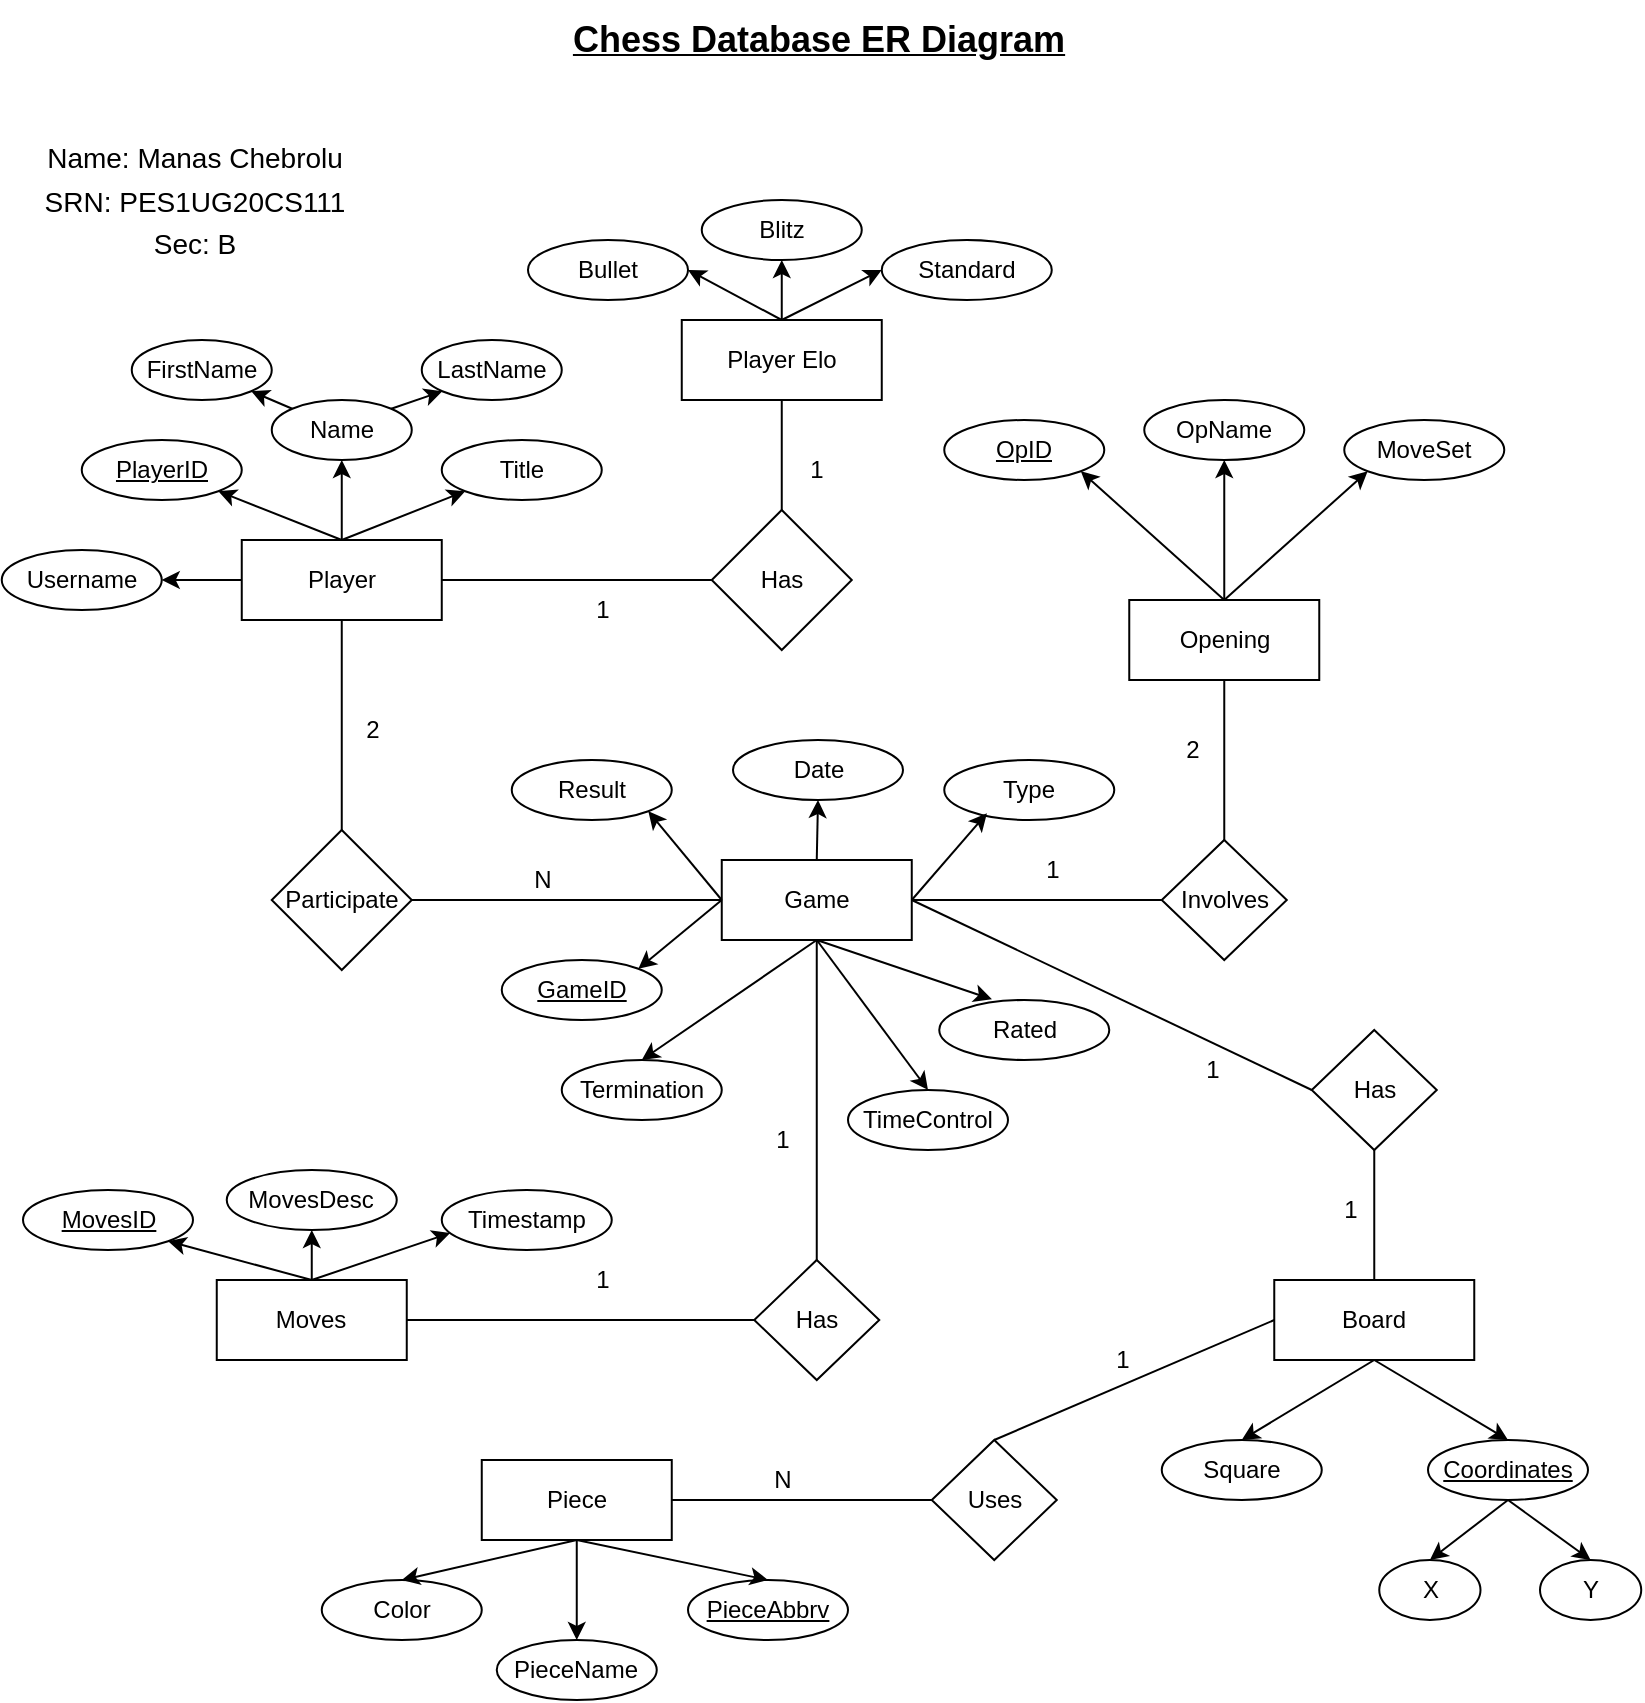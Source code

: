 <mxfile version="20.3.0" type="device"><diagram id="R2lEEEUBdFMjLlhIrx00" name="Page-1"><mxGraphModel dx="1038" dy="649" grid="1" gridSize="10" guides="1" tooltips="1" connect="1" arrows="1" fold="1" page="1" pageScale="1" pageWidth="827" pageHeight="1169" math="0" shadow="0" extFonts="Permanent Marker^https://fonts.googleapis.com/css?family=Permanent+Marker"><root><mxCell id="0"/><mxCell id="1" parent="0"/><mxCell id="WM01MD9gDW_-L4FgjYkl-1" value="Player" style="rounded=0;whiteSpace=wrap;html=1;" parent="1" vertex="1"><mxGeometry x="126.88" y="280" width="100" height="40" as="geometry"/></mxCell><mxCell id="WM01MD9gDW_-L4FgjYkl-2" value="Name" style="ellipse;whiteSpace=wrap;html=1;" parent="1" vertex="1"><mxGeometry x="141.88" y="210" width="70" height="30" as="geometry"/></mxCell><mxCell id="WM01MD9gDW_-L4FgjYkl-3" value="Title" style="ellipse;whiteSpace=wrap;html=1;" parent="1" vertex="1"><mxGeometry x="226.88" y="230" width="80" height="30" as="geometry"/></mxCell><mxCell id="WM01MD9gDW_-L4FgjYkl-4" value="&lt;u&gt;PlayerID&lt;/u&gt;" style="ellipse;whiteSpace=wrap;html=1;" parent="1" vertex="1"><mxGeometry x="46.88" y="230" width="80" height="30" as="geometry"/></mxCell><mxCell id="WM01MD9gDW_-L4FgjYkl-6" value="Blitz" style="ellipse;whiteSpace=wrap;html=1;" parent="1" vertex="1"><mxGeometry x="356.88" y="110" width="80" height="30" as="geometry"/></mxCell><mxCell id="WM01MD9gDW_-L4FgjYkl-8" value="Standard" style="ellipse;whiteSpace=wrap;html=1;" parent="1" vertex="1"><mxGeometry x="446.88" y="130" width="85" height="30" as="geometry"/></mxCell><mxCell id="WM01MD9gDW_-L4FgjYkl-10" value="" style="endArrow=classic;html=1;rounded=0;entryX=1;entryY=1;entryDx=0;entryDy=0;exitX=0.5;exitY=0;exitDx=0;exitDy=0;" parent="1" source="WM01MD9gDW_-L4FgjYkl-1" target="WM01MD9gDW_-L4FgjYkl-4" edge="1"><mxGeometry width="50" height="50" relative="1" as="geometry"><mxPoint x="166.88" y="500" as="sourcePoint"/><mxPoint x="216.88" y="450" as="targetPoint"/></mxGeometry></mxCell><mxCell id="WM01MD9gDW_-L4FgjYkl-11" value="" style="endArrow=classic;html=1;rounded=0;entryX=0.5;entryY=1;entryDx=0;entryDy=0;exitX=0.5;exitY=0;exitDx=0;exitDy=0;" parent="1" source="WM01MD9gDW_-L4FgjYkl-1" target="WM01MD9gDW_-L4FgjYkl-2" edge="1"><mxGeometry width="50" height="50" relative="1" as="geometry"><mxPoint x="186.88" y="510" as="sourcePoint"/><mxPoint x="236.88" y="460" as="targetPoint"/></mxGeometry></mxCell><mxCell id="WM01MD9gDW_-L4FgjYkl-12" value="" style="endArrow=classic;html=1;rounded=0;entryX=0;entryY=1;entryDx=0;entryDy=0;exitX=0.5;exitY=0;exitDx=0;exitDy=0;" parent="1" source="WM01MD9gDW_-L4FgjYkl-1" target="WM01MD9gDW_-L4FgjYkl-3" edge="1"><mxGeometry width="50" height="50" relative="1" as="geometry"><mxPoint x="136.88" y="490" as="sourcePoint"/><mxPoint x="186.88" y="440" as="targetPoint"/></mxGeometry></mxCell><mxCell id="WM01MD9gDW_-L4FgjYkl-14" value="" style="endArrow=classic;html=1;rounded=0;entryX=0.5;entryY=1;entryDx=0;entryDy=0;exitX=0.5;exitY=0;exitDx=0;exitDy=0;" parent="1" source="YymzZHnrcZ0pDwxEVzKF-1" target="WM01MD9gDW_-L4FgjYkl-6" edge="1"><mxGeometry width="50" height="50" relative="1" as="geometry"><mxPoint x="487.51" y="120" as="sourcePoint"/><mxPoint x="357.51" y="280" as="targetPoint"/></mxGeometry></mxCell><mxCell id="WM01MD9gDW_-L4FgjYkl-16" value="" style="endArrow=classic;html=1;rounded=0;entryX=0;entryY=0.5;entryDx=0;entryDy=0;exitX=0.5;exitY=0;exitDx=0;exitDy=0;" parent="1" source="YymzZHnrcZ0pDwxEVzKF-1" target="WM01MD9gDW_-L4FgjYkl-8" edge="1"><mxGeometry width="50" height="50" relative="1" as="geometry"><mxPoint x="442.51" y="135" as="sourcePoint"/><mxPoint x="457.51" y="270" as="targetPoint"/></mxGeometry></mxCell><mxCell id="WM01MD9gDW_-L4FgjYkl-17" value="Game" style="rounded=0;whiteSpace=wrap;html=1;" parent="1" vertex="1"><mxGeometry x="366.88" y="440" width="95" height="40" as="geometry"/></mxCell><mxCell id="WM01MD9gDW_-L4FgjYkl-18" value="Participate" style="rhombus;whiteSpace=wrap;html=1;" parent="1" vertex="1"><mxGeometry x="141.88" y="425" width="70" height="70" as="geometry"/></mxCell><mxCell id="WM01MD9gDW_-L4FgjYkl-19" value="" style="endArrow=none;html=1;rounded=0;entryX=0.5;entryY=1;entryDx=0;entryDy=0;exitX=0.5;exitY=0;exitDx=0;exitDy=0;" parent="1" source="WM01MD9gDW_-L4FgjYkl-18" target="WM01MD9gDW_-L4FgjYkl-1" edge="1"><mxGeometry width="50" height="50" relative="1" as="geometry"><mxPoint x="386.88" y="580" as="sourcePoint"/><mxPoint x="436.88" y="530" as="targetPoint"/></mxGeometry></mxCell><mxCell id="WM01MD9gDW_-L4FgjYkl-20" value="" style="endArrow=none;html=1;rounded=0;entryX=1;entryY=0.5;entryDx=0;entryDy=0;exitX=0;exitY=0.5;exitDx=0;exitDy=0;" parent="1" source="WM01MD9gDW_-L4FgjYkl-17" target="WM01MD9gDW_-L4FgjYkl-18" edge="1"><mxGeometry width="50" height="50" relative="1" as="geometry"><mxPoint x="456.88" y="590" as="sourcePoint"/><mxPoint x="506.88" y="540" as="targetPoint"/></mxGeometry></mxCell><mxCell id="WM01MD9gDW_-L4FgjYkl-21" value="&lt;u&gt;GameID&lt;/u&gt;" style="ellipse;whiteSpace=wrap;html=1;" parent="1" vertex="1"><mxGeometry x="256.88" y="490" width="80" height="30" as="geometry"/></mxCell><mxCell id="WM01MD9gDW_-L4FgjYkl-22" value="Termination" style="ellipse;whiteSpace=wrap;html=1;" parent="1" vertex="1"><mxGeometry x="286.88" y="540" width="80" height="30" as="geometry"/></mxCell><mxCell id="WM01MD9gDW_-L4FgjYkl-23" value="Result" style="ellipse;whiteSpace=wrap;html=1;" parent="1" vertex="1"><mxGeometry x="261.88" y="390" width="80" height="30" as="geometry"/></mxCell><mxCell id="WM01MD9gDW_-L4FgjYkl-24" value="TimeControl" style="ellipse;whiteSpace=wrap;html=1;" parent="1" vertex="1"><mxGeometry x="430" y="555" width="80" height="30" as="geometry"/></mxCell><mxCell id="WM01MD9gDW_-L4FgjYkl-27" value="" style="endArrow=classic;html=1;rounded=0;entryX=1;entryY=0;entryDx=0;entryDy=0;exitX=0;exitY=0.5;exitDx=0;exitDy=0;" parent="1" source="WM01MD9gDW_-L4FgjYkl-17" target="WM01MD9gDW_-L4FgjYkl-21" edge="1"><mxGeometry width="50" height="50" relative="1" as="geometry"><mxPoint x="296.88" y="650" as="sourcePoint"/><mxPoint x="346.88" y="600" as="targetPoint"/></mxGeometry></mxCell><mxCell id="WM01MD9gDW_-L4FgjYkl-28" value="" style="endArrow=classic;html=1;rounded=0;entryX=0.5;entryY=0;entryDx=0;entryDy=0;exitX=0.5;exitY=1;exitDx=0;exitDy=0;" parent="1" source="WM01MD9gDW_-L4FgjYkl-17" target="WM01MD9gDW_-L4FgjYkl-22" edge="1"><mxGeometry width="50" height="50" relative="1" as="geometry"><mxPoint x="226.88" y="680" as="sourcePoint"/><mxPoint x="276.88" y="630" as="targetPoint"/></mxGeometry></mxCell><mxCell id="WM01MD9gDW_-L4FgjYkl-29" value="" style="endArrow=classic;html=1;rounded=0;entryX=1;entryY=1;entryDx=0;entryDy=0;exitX=0;exitY=0.5;exitDx=0;exitDy=0;" parent="1" source="WM01MD9gDW_-L4FgjYkl-17" target="WM01MD9gDW_-L4FgjYkl-23" edge="1"><mxGeometry width="50" height="50" relative="1" as="geometry"><mxPoint x="286.88" y="690" as="sourcePoint"/><mxPoint x="336.88" y="640" as="targetPoint"/></mxGeometry></mxCell><mxCell id="WM01MD9gDW_-L4FgjYkl-30" value="" style="endArrow=classic;html=1;rounded=0;entryX=0.5;entryY=0;entryDx=0;entryDy=0;exitX=0.5;exitY=1;exitDx=0;exitDy=0;" parent="1" source="WM01MD9gDW_-L4FgjYkl-17" target="WM01MD9gDW_-L4FgjYkl-24" edge="1"><mxGeometry width="50" height="50" relative="1" as="geometry"><mxPoint x="226.88" y="680" as="sourcePoint"/><mxPoint x="276.88" y="630" as="targetPoint"/></mxGeometry></mxCell><mxCell id="WM01MD9gDW_-L4FgjYkl-33" value="Date" style="ellipse;whiteSpace=wrap;html=1;" parent="1" vertex="1"><mxGeometry x="372.5" y="380" width="85" height="30" as="geometry"/></mxCell><mxCell id="WM01MD9gDW_-L4FgjYkl-34" value="FirstName" style="ellipse;whiteSpace=wrap;html=1;" parent="1" vertex="1"><mxGeometry x="71.88" y="180" width="70" height="30" as="geometry"/></mxCell><mxCell id="WM01MD9gDW_-L4FgjYkl-35" value="LastName" style="ellipse;whiteSpace=wrap;html=1;" parent="1" vertex="1"><mxGeometry x="216.88" y="180" width="70" height="30" as="geometry"/></mxCell><mxCell id="WM01MD9gDW_-L4FgjYkl-36" value="" style="endArrow=classic;html=1;rounded=0;entryX=1;entryY=1;entryDx=0;entryDy=0;exitX=0;exitY=0;exitDx=0;exitDy=0;" parent="1" source="WM01MD9gDW_-L4FgjYkl-2" target="WM01MD9gDW_-L4FgjYkl-34" edge="1"><mxGeometry width="50" height="50" relative="1" as="geometry"><mxPoint x="46.88" y="400" as="sourcePoint"/><mxPoint x="96.88" y="350" as="targetPoint"/></mxGeometry></mxCell><mxCell id="WM01MD9gDW_-L4FgjYkl-37" value="" style="endArrow=classic;html=1;rounded=0;entryX=0;entryY=1;entryDx=0;entryDy=0;exitX=1;exitY=0;exitDx=0;exitDy=0;" parent="1" source="WM01MD9gDW_-L4FgjYkl-2" target="WM01MD9gDW_-L4FgjYkl-35" edge="1"><mxGeometry width="50" height="50" relative="1" as="geometry"><mxPoint x="46.88" y="410" as="sourcePoint"/><mxPoint x="96.88" y="360" as="targetPoint"/></mxGeometry></mxCell><mxCell id="WM01MD9gDW_-L4FgjYkl-38" value="" style="endArrow=classic;html=1;rounded=0;entryX=0.5;entryY=1;entryDx=0;entryDy=0;exitX=0.5;exitY=0;exitDx=0;exitDy=0;" parent="1" source="WM01MD9gDW_-L4FgjYkl-17" target="WM01MD9gDW_-L4FgjYkl-33" edge="1"><mxGeometry width="50" height="50" relative="1" as="geometry"><mxPoint x="146.88" y="600" as="sourcePoint"/><mxPoint x="196.88" y="550" as="targetPoint"/></mxGeometry></mxCell><mxCell id="WM01MD9gDW_-L4FgjYkl-40" value="N" style="text;html=1;align=center;verticalAlign=middle;resizable=0;points=[];autosize=1;strokeColor=none;fillColor=none;" parent="1" vertex="1"><mxGeometry x="261.88" y="435" width="30" height="30" as="geometry"/></mxCell><mxCell id="WM01MD9gDW_-L4FgjYkl-41" value="2" style="text;html=1;align=center;verticalAlign=middle;resizable=0;points=[];autosize=1;strokeColor=none;fillColor=none;" parent="1" vertex="1"><mxGeometry x="176.88" y="360" width="30" height="30" as="geometry"/></mxCell><mxCell id="WM01MD9gDW_-L4FgjYkl-46" value="Username" style="ellipse;whiteSpace=wrap;html=1;" parent="1" vertex="1"><mxGeometry x="6.88" y="285" width="80" height="30" as="geometry"/></mxCell><mxCell id="WM01MD9gDW_-L4FgjYkl-48" value="" style="endArrow=classic;html=1;rounded=0;entryX=1;entryY=0.5;entryDx=0;entryDy=0;exitX=0;exitY=0.5;exitDx=0;exitDy=0;" parent="1" source="WM01MD9gDW_-L4FgjYkl-1" target="WM01MD9gDW_-L4FgjYkl-46" edge="1"><mxGeometry width="50" height="50" relative="1" as="geometry"><mxPoint x="16.88" y="600" as="sourcePoint"/><mxPoint x="66.88" y="550" as="targetPoint"/></mxGeometry></mxCell><mxCell id="WM01MD9gDW_-L4FgjYkl-51" value="Has" style="rhombus;whiteSpace=wrap;html=1;" parent="1" vertex="1"><mxGeometry x="383.13" y="640" width="62.5" height="60" as="geometry"/></mxCell><mxCell id="WM01MD9gDW_-L4FgjYkl-54" value="" style="endArrow=none;html=1;rounded=0;entryX=0.5;entryY=1;entryDx=0;entryDy=0;exitX=0.5;exitY=0;exitDx=0;exitDy=0;" parent="1" source="WM01MD9gDW_-L4FgjYkl-51" target="WM01MD9gDW_-L4FgjYkl-17" edge="1"><mxGeometry width="50" height="50" relative="1" as="geometry"><mxPoint x="166.88" y="710" as="sourcePoint"/><mxPoint x="216.88" y="660" as="targetPoint"/></mxGeometry></mxCell><mxCell id="WM01MD9gDW_-L4FgjYkl-55" value="Moves" style="rounded=0;whiteSpace=wrap;html=1;" parent="1" vertex="1"><mxGeometry x="114.38" y="650" width="95" height="40" as="geometry"/></mxCell><mxCell id="WM01MD9gDW_-L4FgjYkl-56" value="&lt;u&gt;MovesID&lt;/u&gt;" style="ellipse;whiteSpace=wrap;html=1;" parent="1" vertex="1"><mxGeometry x="17.5" y="605" width="85" height="30" as="geometry"/></mxCell><mxCell id="WM01MD9gDW_-L4FgjYkl-57" value="MovesDesc" style="ellipse;whiteSpace=wrap;html=1;" parent="1" vertex="1"><mxGeometry x="119.38" y="595" width="85" height="30" as="geometry"/></mxCell><mxCell id="WM01MD9gDW_-L4FgjYkl-58" value="Timestamp" style="ellipse;whiteSpace=wrap;html=1;" parent="1" vertex="1"><mxGeometry x="226.88" y="605" width="85" height="30" as="geometry"/></mxCell><mxCell id="WM01MD9gDW_-L4FgjYkl-60" value="" style="endArrow=classic;html=1;rounded=0;exitX=0.5;exitY=0;exitDx=0;exitDy=0;entryX=0.049;entryY=0.718;entryDx=0;entryDy=0;entryPerimeter=0;" parent="1" source="WM01MD9gDW_-L4FgjYkl-55" target="WM01MD9gDW_-L4FgjYkl-58" edge="1"><mxGeometry width="50" height="50" relative="1" as="geometry"><mxPoint x="-50.62" y="660" as="sourcePoint"/><mxPoint x="-0.62" y="610" as="targetPoint"/></mxGeometry></mxCell><mxCell id="WM01MD9gDW_-L4FgjYkl-61" value="" style="endArrow=classic;html=1;rounded=0;entryX=0.5;entryY=1;entryDx=0;entryDy=0;exitX=0.5;exitY=0;exitDx=0;exitDy=0;" parent="1" source="WM01MD9gDW_-L4FgjYkl-55" target="WM01MD9gDW_-L4FgjYkl-57" edge="1"><mxGeometry width="50" height="50" relative="1" as="geometry"><mxPoint x="39.38" y="730" as="sourcePoint"/><mxPoint x="89.38" y="680" as="targetPoint"/></mxGeometry></mxCell><mxCell id="WM01MD9gDW_-L4FgjYkl-62" value="" style="endArrow=classic;html=1;rounded=0;entryX=1;entryY=1;entryDx=0;entryDy=0;exitX=0.5;exitY=0;exitDx=0;exitDy=0;" parent="1" source="WM01MD9gDW_-L4FgjYkl-55" target="WM01MD9gDW_-L4FgjYkl-56" edge="1"><mxGeometry width="50" height="50" relative="1" as="geometry"><mxPoint x="29.38" y="740" as="sourcePoint"/><mxPoint x="79.38" y="690" as="targetPoint"/></mxGeometry></mxCell><mxCell id="WM01MD9gDW_-L4FgjYkl-63" value="" style="endArrow=none;html=1;rounded=0;entryX=0;entryY=0.5;entryDx=0;entryDy=0;exitX=1;exitY=0.5;exitDx=0;exitDy=0;" parent="1" source="WM01MD9gDW_-L4FgjYkl-55" target="WM01MD9gDW_-L4FgjYkl-51" edge="1"><mxGeometry width="50" height="50" relative="1" as="geometry"><mxPoint x="216.88" y="790" as="sourcePoint"/><mxPoint x="266.88" y="740" as="targetPoint"/></mxGeometry></mxCell><mxCell id="WM01MD9gDW_-L4FgjYkl-64" value="Opening" style="rounded=0;whiteSpace=wrap;html=1;" parent="1" vertex="1"><mxGeometry x="570.63" y="310" width="95" height="40" as="geometry"/></mxCell><mxCell id="WM01MD9gDW_-L4FgjYkl-65" value="&lt;u&gt;OpID&lt;/u&gt;" style="ellipse;whiteSpace=wrap;html=1;" parent="1" vertex="1"><mxGeometry x="478.13" y="220" width="80" height="30" as="geometry"/></mxCell><mxCell id="WM01MD9gDW_-L4FgjYkl-66" value="OpName" style="ellipse;whiteSpace=wrap;html=1;" parent="1" vertex="1"><mxGeometry x="578.13" y="210" width="80" height="30" as="geometry"/></mxCell><mxCell id="WM01MD9gDW_-L4FgjYkl-68" value="MoveSet" style="ellipse;whiteSpace=wrap;html=1;" parent="1" vertex="1"><mxGeometry x="678.13" y="220" width="80" height="30" as="geometry"/></mxCell><mxCell id="WM01MD9gDW_-L4FgjYkl-69" value="" style="endArrow=classic;html=1;rounded=0;entryX=1;entryY=1;entryDx=0;entryDy=0;exitX=0.5;exitY=0;exitDx=0;exitDy=0;" parent="1" source="WM01MD9gDW_-L4FgjYkl-64" target="WM01MD9gDW_-L4FgjYkl-65" edge="1"><mxGeometry width="50" height="50" relative="1" as="geometry"><mxPoint x="546.88" y="310" as="sourcePoint"/><mxPoint x="596.88" y="260" as="targetPoint"/></mxGeometry></mxCell><mxCell id="WM01MD9gDW_-L4FgjYkl-70" value="" style="endArrow=classic;html=1;rounded=0;entryX=0.5;entryY=1;entryDx=0;entryDy=0;exitX=0.5;exitY=0;exitDx=0;exitDy=0;" parent="1" source="WM01MD9gDW_-L4FgjYkl-64" target="WM01MD9gDW_-L4FgjYkl-66" edge="1"><mxGeometry width="50" height="50" relative="1" as="geometry"><mxPoint x="576.88" y="320" as="sourcePoint"/><mxPoint x="626.88" y="270" as="targetPoint"/></mxGeometry></mxCell><mxCell id="WM01MD9gDW_-L4FgjYkl-71" value="" style="endArrow=classic;html=1;rounded=0;entryX=0;entryY=1;entryDx=0;entryDy=0;exitX=0.5;exitY=0;exitDx=0;exitDy=0;" parent="1" source="WM01MD9gDW_-L4FgjYkl-64" target="WM01MD9gDW_-L4FgjYkl-68" edge="1"><mxGeometry width="50" height="50" relative="1" as="geometry"><mxPoint x="536.88" y="300" as="sourcePoint"/><mxPoint x="586.88" y="250" as="targetPoint"/></mxGeometry></mxCell><mxCell id="WM01MD9gDW_-L4FgjYkl-72" value="Involves" style="rhombus;whiteSpace=wrap;html=1;" parent="1" vertex="1"><mxGeometry x="586.88" y="430" width="62.5" height="60" as="geometry"/></mxCell><mxCell id="WM01MD9gDW_-L4FgjYkl-73" value="" style="endArrow=none;html=1;rounded=0;exitX=1;exitY=0.5;exitDx=0;exitDy=0;entryX=0;entryY=0.5;entryDx=0;entryDy=0;" parent="1" source="WM01MD9gDW_-L4FgjYkl-17" target="WM01MD9gDW_-L4FgjYkl-72" edge="1"><mxGeometry width="50" height="50" relative="1" as="geometry"><mxPoint x="666.88" y="360" as="sourcePoint"/><mxPoint x="716.88" y="310" as="targetPoint"/></mxGeometry></mxCell><mxCell id="WM01MD9gDW_-L4FgjYkl-74" value="" style="endArrow=none;html=1;rounded=0;exitX=0.5;exitY=0;exitDx=0;exitDy=0;entryX=0.5;entryY=1;entryDx=0;entryDy=0;" parent="1" source="WM01MD9gDW_-L4FgjYkl-72" target="WM01MD9gDW_-L4FgjYkl-64" edge="1"><mxGeometry width="50" height="50" relative="1" as="geometry"><mxPoint x="736.88" y="380" as="sourcePoint"/><mxPoint x="786.88" y="330" as="targetPoint"/></mxGeometry></mxCell><mxCell id="WM01MD9gDW_-L4FgjYkl-75" value="1" style="text;html=1;align=center;verticalAlign=middle;resizable=0;points=[];autosize=1;strokeColor=none;fillColor=none;" parent="1" vertex="1"><mxGeometry x="516.88" y="430" width="30" height="30" as="geometry"/></mxCell><mxCell id="WM01MD9gDW_-L4FgjYkl-76" value="2" style="text;html=1;align=center;verticalAlign=middle;resizable=0;points=[];autosize=1;strokeColor=none;fillColor=none;" parent="1" vertex="1"><mxGeometry x="586.88" y="370" width="30" height="30" as="geometry"/></mxCell><mxCell id="WM01MD9gDW_-L4FgjYkl-79" value="Board" style="shape=ext;margin=3;whiteSpace=wrap;html=1;align=center;" parent="1" vertex="1"><mxGeometry x="643.13" y="650" width="100" height="40" as="geometry"/></mxCell><mxCell id="WM01MD9gDW_-L4FgjYkl-80" value="Has" style="rhombus;whiteSpace=wrap;html=1;" parent="1" vertex="1"><mxGeometry x="661.88" y="525" width="62.5" height="60" as="geometry"/></mxCell><mxCell id="WM01MD9gDW_-L4FgjYkl-81" value="" style="endArrow=none;html=1;rounded=0;entryX=1;entryY=0.5;entryDx=0;entryDy=0;exitX=0;exitY=0.5;exitDx=0;exitDy=0;" parent="1" source="WM01MD9gDW_-L4FgjYkl-80" target="WM01MD9gDW_-L4FgjYkl-17" edge="1"><mxGeometry width="50" height="50" relative="1" as="geometry"><mxPoint x="446.88" y="830" as="sourcePoint"/><mxPoint x="496.88" y="780" as="targetPoint"/></mxGeometry></mxCell><mxCell id="WM01MD9gDW_-L4FgjYkl-82" value="" style="endArrow=none;html=1;rounded=0;entryX=0.5;entryY=1;entryDx=0;entryDy=0;exitX=0.5;exitY=0;exitDx=0;exitDy=0;" parent="1" source="WM01MD9gDW_-L4FgjYkl-79" target="WM01MD9gDW_-L4FgjYkl-80" edge="1"><mxGeometry width="50" height="50" relative="1" as="geometry"><mxPoint x="506.88" y="820" as="sourcePoint"/><mxPoint x="556.88" y="770" as="targetPoint"/></mxGeometry></mxCell><mxCell id="WM01MD9gDW_-L4FgjYkl-83" value="1" style="text;html=1;align=center;verticalAlign=middle;resizable=0;points=[];autosize=1;strokeColor=none;fillColor=none;" parent="1" vertex="1"><mxGeometry x="596.88" y="530" width="30" height="30" as="geometry"/></mxCell><mxCell id="WM01MD9gDW_-L4FgjYkl-84" value="1" style="text;html=1;align=center;verticalAlign=middle;resizable=0;points=[];autosize=1;strokeColor=none;fillColor=none;" parent="1" vertex="1"><mxGeometry x="665.63" y="600" width="30" height="30" as="geometry"/></mxCell><mxCell id="WM01MD9gDW_-L4FgjYkl-85" value="Square" style="ellipse;whiteSpace=wrap;html=1;" parent="1" vertex="1"><mxGeometry x="586.88" y="730" width="80" height="30" as="geometry"/></mxCell><mxCell id="WM01MD9gDW_-L4FgjYkl-87" value="&lt;u&gt;Coordinates&lt;/u&gt;" style="ellipse;whiteSpace=wrap;html=1;" parent="1" vertex="1"><mxGeometry x="720" y="730" width="80" height="30" as="geometry"/></mxCell><mxCell id="WM01MD9gDW_-L4FgjYkl-89" value="" style="endArrow=classic;html=1;rounded=0;entryX=0.5;entryY=0;entryDx=0;entryDy=0;exitX=0.5;exitY=1;exitDx=0;exitDy=0;" parent="1" source="WM01MD9gDW_-L4FgjYkl-79" target="WM01MD9gDW_-L4FgjYkl-85" edge="1"><mxGeometry width="50" height="50" relative="1" as="geometry"><mxPoint x="456.88" y="840" as="sourcePoint"/><mxPoint x="506.88" y="790" as="targetPoint"/></mxGeometry></mxCell><mxCell id="WM01MD9gDW_-L4FgjYkl-90" value="" style="endArrow=classic;html=1;rounded=0;entryX=0.5;entryY=0;entryDx=0;entryDy=0;exitX=0.5;exitY=1;exitDx=0;exitDy=0;" parent="1" source="WM01MD9gDW_-L4FgjYkl-79" target="WM01MD9gDW_-L4FgjYkl-87" edge="1"><mxGeometry width="50" height="50" relative="1" as="geometry"><mxPoint x="556.88" y="950" as="sourcePoint"/><mxPoint x="606.88" y="900" as="targetPoint"/></mxGeometry></mxCell><mxCell id="WM01MD9gDW_-L4FgjYkl-91" value="Uses" style="rhombus;whiteSpace=wrap;html=1;" parent="1" vertex="1"><mxGeometry x="471.88" y="730" width="62.5" height="60" as="geometry"/></mxCell><mxCell id="WM01MD9gDW_-L4FgjYkl-92" value="" style="endArrow=none;html=1;rounded=0;entryX=0;entryY=0.5;entryDx=0;entryDy=0;exitX=0.5;exitY=0;exitDx=0;exitDy=0;" parent="1" source="WM01MD9gDW_-L4FgjYkl-91" target="WM01MD9gDW_-L4FgjYkl-79" edge="1"><mxGeometry width="50" height="50" relative="1" as="geometry"><mxPoint x="496.88" y="740" as="sourcePoint"/><mxPoint x="286.88" y="800" as="targetPoint"/></mxGeometry></mxCell><mxCell id="WM01MD9gDW_-L4FgjYkl-93" value="Piece" style="rounded=0;whiteSpace=wrap;html=1;" parent="1" vertex="1"><mxGeometry x="246.88" y="740" width="95" height="40" as="geometry"/></mxCell><mxCell id="WM01MD9gDW_-L4FgjYkl-94" value="" style="endArrow=none;html=1;rounded=0;entryX=0;entryY=0.5;entryDx=0;entryDy=0;exitX=1;exitY=0.5;exitDx=0;exitDy=0;" parent="1" source="WM01MD9gDW_-L4FgjYkl-93" target="WM01MD9gDW_-L4FgjYkl-91" edge="1"><mxGeometry width="50" height="50" relative="1" as="geometry"><mxPoint x="336.88" y="760" as="sourcePoint"/><mxPoint x="346.88" y="870" as="targetPoint"/></mxGeometry></mxCell><mxCell id="WM01MD9gDW_-L4FgjYkl-100" value="PieceName" style="ellipse;whiteSpace=wrap;html=1;" parent="1" vertex="1"><mxGeometry x="254.38" y="830" width="80" height="30" as="geometry"/></mxCell><mxCell id="WM01MD9gDW_-L4FgjYkl-101" style="edgeStyle=orthogonalEdgeStyle;rounded=0;orthogonalLoop=1;jettySize=auto;html=1;exitX=0.5;exitY=1;exitDx=0;exitDy=0;" parent="1" edge="1"><mxGeometry relative="1" as="geometry"><mxPoint x="200" y="840" as="sourcePoint"/><mxPoint x="200" y="840" as="targetPoint"/></mxGeometry></mxCell><mxCell id="WM01MD9gDW_-L4FgjYkl-102" value="&lt;u&gt;PieceAbbrv&lt;/u&gt;" style="ellipse;whiteSpace=wrap;html=1;" parent="1" vertex="1"><mxGeometry x="350" y="800" width="80" height="30" as="geometry"/></mxCell><mxCell id="WM01MD9gDW_-L4FgjYkl-104" value="" style="endArrow=classic;html=1;rounded=0;entryX=0.5;entryY=0;entryDx=0;entryDy=0;exitX=0.5;exitY=1;exitDx=0;exitDy=0;" parent="1" source="WM01MD9gDW_-L4FgjYkl-93" target="WM01MD9gDW_-L4FgjYkl-100" edge="1"><mxGeometry width="50" height="50" relative="1" as="geometry"><mxPoint x="186.88" y="990" as="sourcePoint"/><mxPoint x="236.88" y="940" as="targetPoint"/></mxGeometry></mxCell><mxCell id="WM01MD9gDW_-L4FgjYkl-105" value="" style="endArrow=classic;html=1;rounded=0;entryX=0.5;entryY=0;entryDx=0;entryDy=0;exitX=0.5;exitY=1;exitDx=0;exitDy=0;" parent="1" source="WM01MD9gDW_-L4FgjYkl-93" target="WM01MD9gDW_-L4FgjYkl-102" edge="1"><mxGeometry width="50" height="50" relative="1" as="geometry"><mxPoint x="166.88" y="950" as="sourcePoint"/><mxPoint x="216.88" y="900" as="targetPoint"/></mxGeometry></mxCell><mxCell id="WM01MD9gDW_-L4FgjYkl-108" value="1" style="text;html=1;align=center;verticalAlign=middle;resizable=0;points=[];autosize=1;strokeColor=none;fillColor=none;" parent="1" vertex="1"><mxGeometry x="291.88" y="635" width="30" height="30" as="geometry"/></mxCell><mxCell id="WM01MD9gDW_-L4FgjYkl-109" value="1" style="text;html=1;align=center;verticalAlign=middle;resizable=0;points=[];autosize=1;strokeColor=none;fillColor=none;" parent="1" vertex="1"><mxGeometry x="381.88" y="565" width="30" height="30" as="geometry"/></mxCell><mxCell id="WM01MD9gDW_-L4FgjYkl-110" value="1" style="text;html=1;align=center;verticalAlign=middle;resizable=0;points=[];autosize=1;strokeColor=none;fillColor=none;" parent="1" vertex="1"><mxGeometry x="551.88" y="675" width="30" height="30" as="geometry"/></mxCell><mxCell id="WM01MD9gDW_-L4FgjYkl-111" value="N" style="text;html=1;align=center;verticalAlign=middle;resizable=0;points=[];autosize=1;strokeColor=none;fillColor=none;" parent="1" vertex="1"><mxGeometry x="381.88" y="735" width="30" height="30" as="geometry"/></mxCell><mxCell id="WM01MD9gDW_-L4FgjYkl-115" value="&lt;font style=&quot;font-size: 18px;&quot;&gt;&lt;b&gt;&lt;u&gt;Chess Database ER Diagram&lt;/u&gt;&lt;/b&gt;&lt;/font&gt;" style="text;html=1;align=center;verticalAlign=middle;resizable=0;points=[];autosize=1;strokeColor=none;fillColor=none;" parent="1" vertex="1"><mxGeometry x="280" y="10" width="270" height="40" as="geometry"/></mxCell><mxCell id="WM01MD9gDW_-L4FgjYkl-117" value="&lt;font style=&quot;font-size: 14px;&quot;&gt;Name: Manas Chebrolu&lt;br&gt;SRN: PES1UG20CS111&lt;br&gt;Sec: B&lt;br&gt;&lt;/font&gt;" style="text;html=1;align=center;verticalAlign=middle;resizable=0;points=[];autosize=1;strokeColor=none;fillColor=none;fontSize=18;" parent="1" vertex="1"><mxGeometry x="17.5" y="70" width="170" height="80" as="geometry"/></mxCell><mxCell id="KPdvSJCFHNDr6ggb0R_z-1" value="Type" style="ellipse;whiteSpace=wrap;html=1;" parent="1" vertex="1"><mxGeometry x="478.13" y="390" width="85" height="30" as="geometry"/></mxCell><mxCell id="KPdvSJCFHNDr6ggb0R_z-2" value="" style="endArrow=classic;html=1;rounded=0;entryX=0.251;entryY=0.889;entryDx=0;entryDy=0;exitX=1;exitY=0.5;exitDx=0;exitDy=0;entryPerimeter=0;" parent="1" source="WM01MD9gDW_-L4FgjYkl-17" target="KPdvSJCFHNDr6ggb0R_z-1" edge="1"><mxGeometry width="50" height="50" relative="1" as="geometry"><mxPoint x="480" y="350" as="sourcePoint"/><mxPoint x="530" y="300" as="targetPoint"/></mxGeometry></mxCell><mxCell id="26yrfwi68gq6YznqHzMD-1" value="Bullet" style="ellipse;whiteSpace=wrap;html=1;" parent="1" vertex="1"><mxGeometry x="270" y="130" width="80" height="30" as="geometry"/></mxCell><mxCell id="26yrfwi68gq6YznqHzMD-2" value="" style="endArrow=classic;html=1;rounded=0;entryX=1;entryY=0.5;entryDx=0;entryDy=0;exitX=0.5;exitY=0;exitDx=0;exitDy=0;" parent="1" source="YymzZHnrcZ0pDwxEVzKF-1" target="26yrfwi68gq6YznqHzMD-1" edge="1"><mxGeometry width="50" height="50" relative="1" as="geometry"><mxPoint x="442.51" y="105" as="sourcePoint"/><mxPoint x="478.76" y="60.0" as="targetPoint"/></mxGeometry></mxCell><mxCell id="zy50ENeZrCmSGGOP0Vc_-1" value="X" style="ellipse;whiteSpace=wrap;html=1;" parent="1" vertex="1"><mxGeometry x="695.63" y="790" width="50.62" height="30" as="geometry"/></mxCell><mxCell id="zy50ENeZrCmSGGOP0Vc_-2" value="Y" style="ellipse;whiteSpace=wrap;html=1;" parent="1" vertex="1"><mxGeometry x="776" y="790" width="50.62" height="30" as="geometry"/></mxCell><mxCell id="zy50ENeZrCmSGGOP0Vc_-3" value="" style="endArrow=classic;html=1;rounded=0;entryX=0.5;entryY=0;entryDx=0;entryDy=0;exitX=0.5;exitY=1;exitDx=0;exitDy=0;" parent="1" source="WM01MD9gDW_-L4FgjYkl-87" target="zy50ENeZrCmSGGOP0Vc_-1" edge="1"><mxGeometry width="50" height="50" relative="1" as="geometry"><mxPoint x="703.13" y="700" as="sourcePoint"/><mxPoint x="648.13" y="740" as="targetPoint"/></mxGeometry></mxCell><mxCell id="zy50ENeZrCmSGGOP0Vc_-4" value="" style="endArrow=classic;html=1;rounded=0;entryX=0.5;entryY=0;entryDx=0;entryDy=0;exitX=0.5;exitY=1;exitDx=0;exitDy=0;" parent="1" source="WM01MD9gDW_-L4FgjYkl-87" target="zy50ENeZrCmSGGOP0Vc_-2" edge="1"><mxGeometry width="50" height="50" relative="1" as="geometry"><mxPoint x="770" y="770" as="sourcePoint"/><mxPoint x="730.94" y="800" as="targetPoint"/></mxGeometry></mxCell><mxCell id="zy50ENeZrCmSGGOP0Vc_-7" value="Rated" style="ellipse;whiteSpace=wrap;html=1;" parent="1" vertex="1"><mxGeometry x="475.63" y="510" width="85" height="30" as="geometry"/></mxCell><mxCell id="zy50ENeZrCmSGGOP0Vc_-8" value="" style="endArrow=classic;html=1;rounded=0;entryX=0.31;entryY=-0.012;entryDx=0;entryDy=0;exitX=0.5;exitY=1;exitDx=0;exitDy=0;entryPerimeter=0;" parent="1" source="WM01MD9gDW_-L4FgjYkl-17" target="zy50ENeZrCmSGGOP0Vc_-7" edge="1"><mxGeometry width="50" height="50" relative="1" as="geometry"><mxPoint x="471.88" y="470" as="sourcePoint"/><mxPoint x="509.465" y="426.67" as="targetPoint"/></mxGeometry></mxCell><mxCell id="hyb1oRNnbqvN9XF8DLCO-1" value="Color" style="ellipse;whiteSpace=wrap;html=1;" parent="1" vertex="1"><mxGeometry x="166.88" y="800" width="80" height="30" as="geometry"/></mxCell><mxCell id="hyb1oRNnbqvN9XF8DLCO-2" value="" style="endArrow=classic;html=1;rounded=0;entryX=0.5;entryY=0;entryDx=0;entryDy=0;exitX=0.5;exitY=1;exitDx=0;exitDy=0;" parent="1" source="WM01MD9gDW_-L4FgjYkl-93" target="hyb1oRNnbqvN9XF8DLCO-1" edge="1"><mxGeometry width="50" height="50" relative="1" as="geometry"><mxPoint x="290" y="790" as="sourcePoint"/><mxPoint x="400" y="810" as="targetPoint"/></mxGeometry></mxCell><mxCell id="YymzZHnrcZ0pDwxEVzKF-1" value="Player Elo" style="rounded=0;whiteSpace=wrap;html=1;" vertex="1" parent="1"><mxGeometry x="346.88" y="170" width="100" height="40" as="geometry"/></mxCell><mxCell id="YymzZHnrcZ0pDwxEVzKF-2" value="Has" style="rhombus;whiteSpace=wrap;html=1;" vertex="1" parent="1"><mxGeometry x="361.88" y="265" width="70" height="70" as="geometry"/></mxCell><mxCell id="YymzZHnrcZ0pDwxEVzKF-3" value="" style="endArrow=none;html=1;rounded=0;entryX=1;entryY=0.5;entryDx=0;entryDy=0;exitX=0;exitY=0.5;exitDx=0;exitDy=0;" edge="1" parent="1" source="YymzZHnrcZ0pDwxEVzKF-2" target="WM01MD9gDW_-L4FgjYkl-1"><mxGeometry width="50" height="50" relative="1" as="geometry"><mxPoint x="186.88" y="435" as="sourcePoint"/><mxPoint x="186.88" y="330" as="targetPoint"/><Array as="points"><mxPoint x="300" y="300"/></Array></mxGeometry></mxCell><mxCell id="YymzZHnrcZ0pDwxEVzKF-5" value="" style="endArrow=none;html=1;rounded=0;entryX=0.5;entryY=0;entryDx=0;entryDy=0;exitX=0.5;exitY=1;exitDx=0;exitDy=0;" edge="1" parent="1" source="YymzZHnrcZ0pDwxEVzKF-1" target="YymzZHnrcZ0pDwxEVzKF-2"><mxGeometry width="50" height="50" relative="1" as="geometry"><mxPoint x="371.88" y="310" as="sourcePoint"/><mxPoint x="236.88" y="310" as="targetPoint"/><Array as="points"/></mxGeometry></mxCell><mxCell id="YymzZHnrcZ0pDwxEVzKF-6" value="1" style="text;html=1;align=center;verticalAlign=middle;resizable=0;points=[];autosize=1;strokeColor=none;fillColor=none;" vertex="1" parent="1"><mxGeometry x="291.88" y="300" width="30" height="30" as="geometry"/></mxCell><mxCell id="YymzZHnrcZ0pDwxEVzKF-7" value="1" style="text;html=1;align=center;verticalAlign=middle;resizable=0;points=[];autosize=1;strokeColor=none;fillColor=none;" vertex="1" parent="1"><mxGeometry x="399" y="230" width="30" height="30" as="geometry"/></mxCell></root></mxGraphModel></diagram></mxfile>